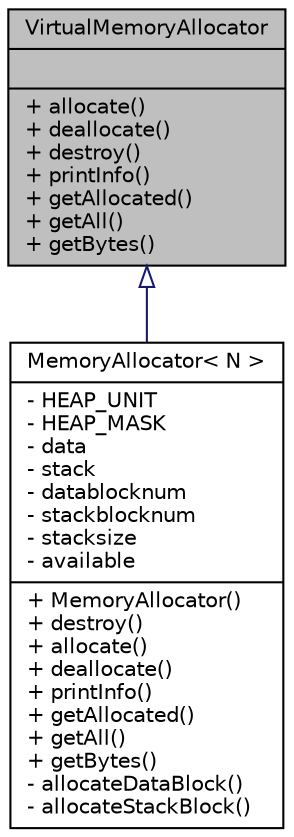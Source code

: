 digraph G
{
  edge [fontname="Helvetica",fontsize="10",labelfontname="Helvetica",labelfontsize="10"];
  node [fontname="Helvetica",fontsize="10",shape=record];
  Node1 [label="{VirtualMemoryAllocator\n||+ allocate()\l+ deallocate()\l+ destroy()\l+ printInfo()\l+ getAllocated()\l+ getAll()\l+ getBytes()\l}",height=0.2,width=0.4,color="black", fillcolor="grey75", style="filled" fontcolor="black"];
  Node1 -> Node2 [dir=back,color="midnightblue",fontsize="10",style="solid",arrowtail="empty",fontname="Helvetica"];
  Node2 [label="{MemoryAllocator\< N \>\n|- HEAP_UNIT\l- HEAP_MASK\l- data\l- stack\l- datablocknum\l- stackblocknum\l- stacksize\l- available\l|+ MemoryAllocator()\l+ destroy()\l+ allocate()\l+ deallocate()\l+ printInfo()\l+ getAllocated()\l+ getAll()\l+ getBytes()\l- allocateDataBlock()\l- allocateStackBlock()\l}",height=0.2,width=0.4,color="black", fillcolor="white", style="filled",URL="$d0/de0/classMemoryAllocator.html"];
}
